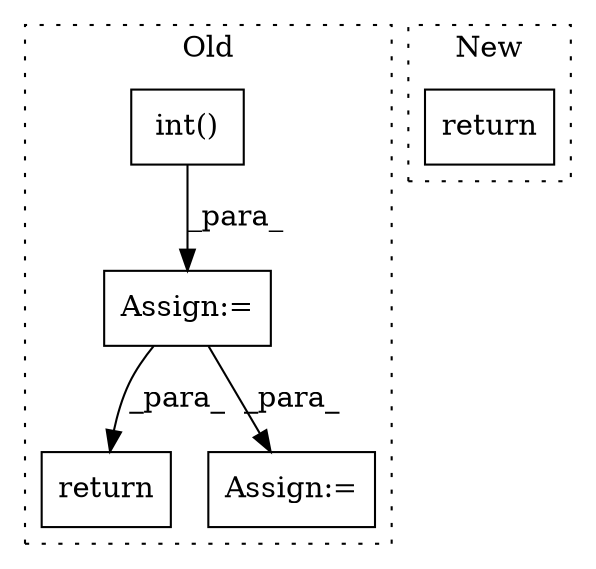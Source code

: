 digraph G {
subgraph cluster0 {
1 [label="int()" a="75" s="4142" l="55" shape="box"];
3 [label="Assign:=" a="68" s="4255" l="3" shape="box"];
4 [label="return" a="93" s="5909" l="7" shape="box"];
5 [label="Assign:=" a="68" s="5884" l="3" shape="box"];
label = "Old";
style="dotted";
}
subgraph cluster1 {
2 [label="return" a="93" s="5675" l="7" shape="box"];
label = "New";
style="dotted";
}
1 -> 3 [label="_para_"];
3 -> 5 [label="_para_"];
3 -> 4 [label="_para_"];
}